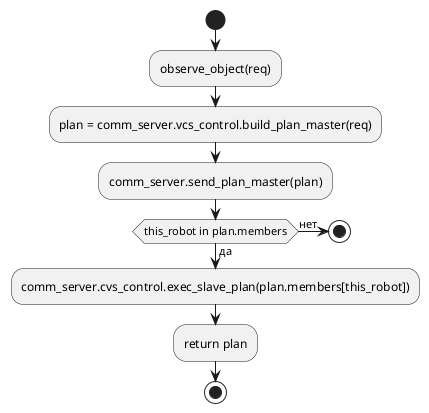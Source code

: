 @startuml
skinparam monochrome true

|СУСТЗ (HttpApiServer)|
start
:observe_object(req);
:plan = comm_server.vcs_control.build_plan_master(req);
:comm_server.send_plan_master(plan);

if (this_robot in plan.members) then (да)
 :comm_server.cvs_control.exec_slave_plan(plan.members[this_robot]);
else (нет)
 stop
endif

:return plan;

stop
@enduml